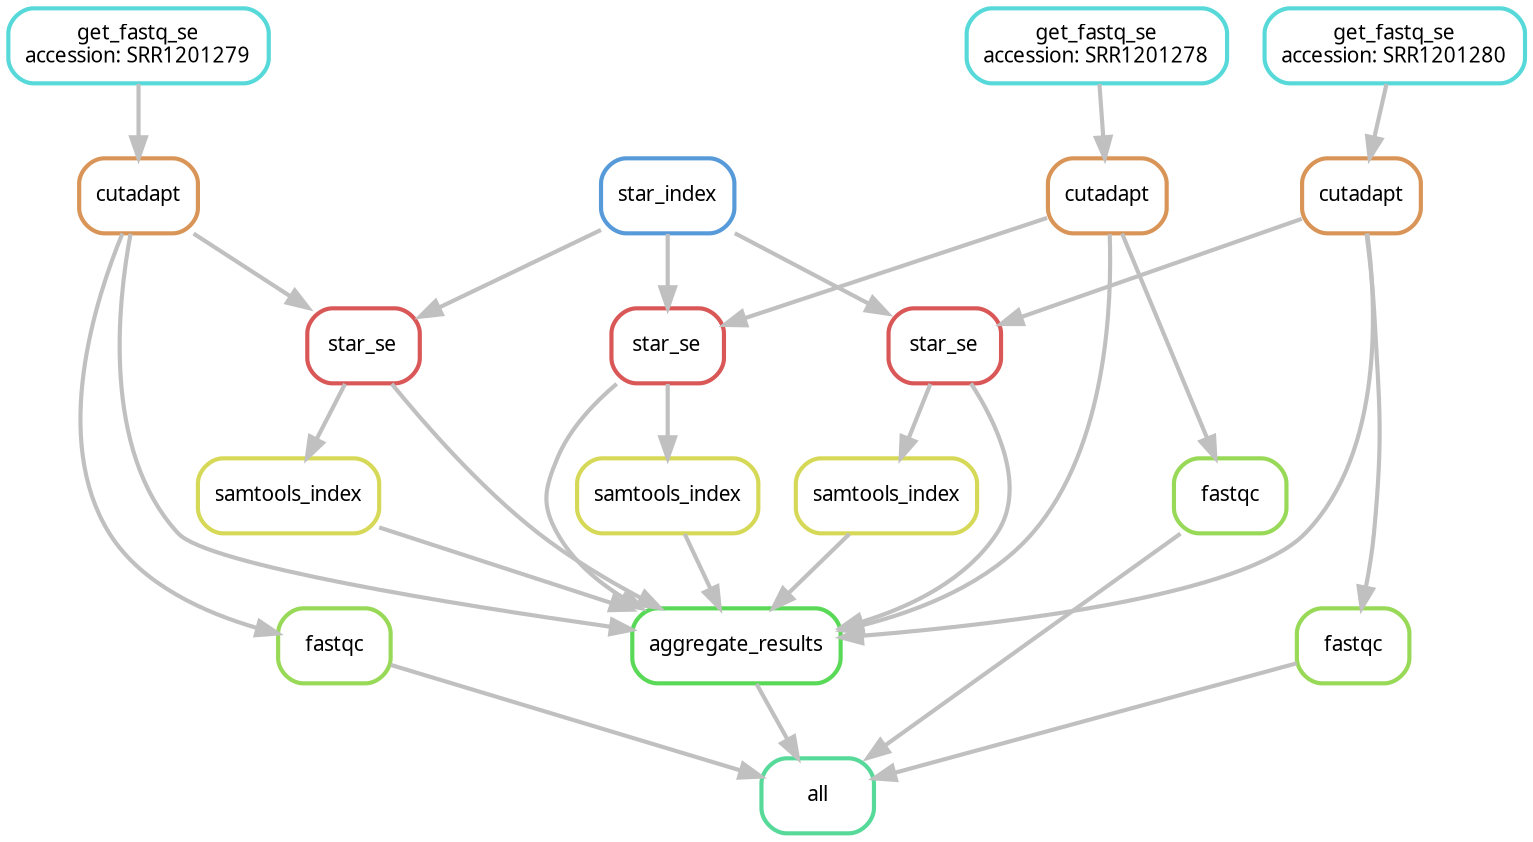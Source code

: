 digraph snakemake_dag {
    graph[bgcolor=white, margin=0];
    node[shape=box, style=rounded, fontname=sans,                 fontsize=10, penwidth=2];
    edge[penwidth=2, color=grey];
	0[label = "all", color = "0.42 0.6 0.85", style="rounded"];
	1[label = "aggregate_results", color = "0.33 0.6 0.85", style="rounded"];
	2[label = "cutadapt", color = "0.08 0.6 0.85", style="rounded"];
	3[label = "get_fastq_se\naccession: SRR1201278", color = "0.50 0.6 0.85", style="rounded"];
	4[label = "cutadapt", color = "0.08 0.6 0.85", style="rounded"];
	5[label = "get_fastq_se\naccession: SRR1201279", color = "0.50 0.6 0.85", style="rounded"];
	6[label = "cutadapt", color = "0.08 0.6 0.85", style="rounded"];
	7[label = "get_fastq_se\naccession: SRR1201280", color = "0.50 0.6 0.85", style="rounded"];
	8[label = "star_se", color = "0.00 0.6 0.85", style="rounded"];
	9[label = "star_index", color = "0.58 0.6 0.85", style="rounded"];
	10[label = "star_se", color = "0.00 0.6 0.85", style="rounded"];
	11[label = "star_se", color = "0.00 0.6 0.85", style="rounded"];
	12[label = "samtools_index", color = "0.17 0.6 0.85", style="rounded"];
	13[label = "samtools_index", color = "0.17 0.6 0.85", style="rounded"];
	14[label = "samtools_index", color = "0.17 0.6 0.85", style="rounded"];
	15[label = "fastqc", color = "0.25 0.6 0.85", style="rounded"];
	16[label = "fastqc", color = "0.25 0.6 0.85", style="rounded"];
	17[label = "fastqc", color = "0.25 0.6 0.85", style="rounded"];
	1 -> 0
	15 -> 0
	16 -> 0
	17 -> 0
	2 -> 1
	4 -> 1
	6 -> 1
	8 -> 1
	10 -> 1
	11 -> 1
	12 -> 1
	13 -> 1
	14 -> 1
	3 -> 2
	5 -> 4
	7 -> 6
	2 -> 8
	9 -> 8
	4 -> 10
	9 -> 10
	6 -> 11
	9 -> 11
	8 -> 12
	10 -> 13
	11 -> 14
	2 -> 15
	4 -> 16
	6 -> 17
}            
